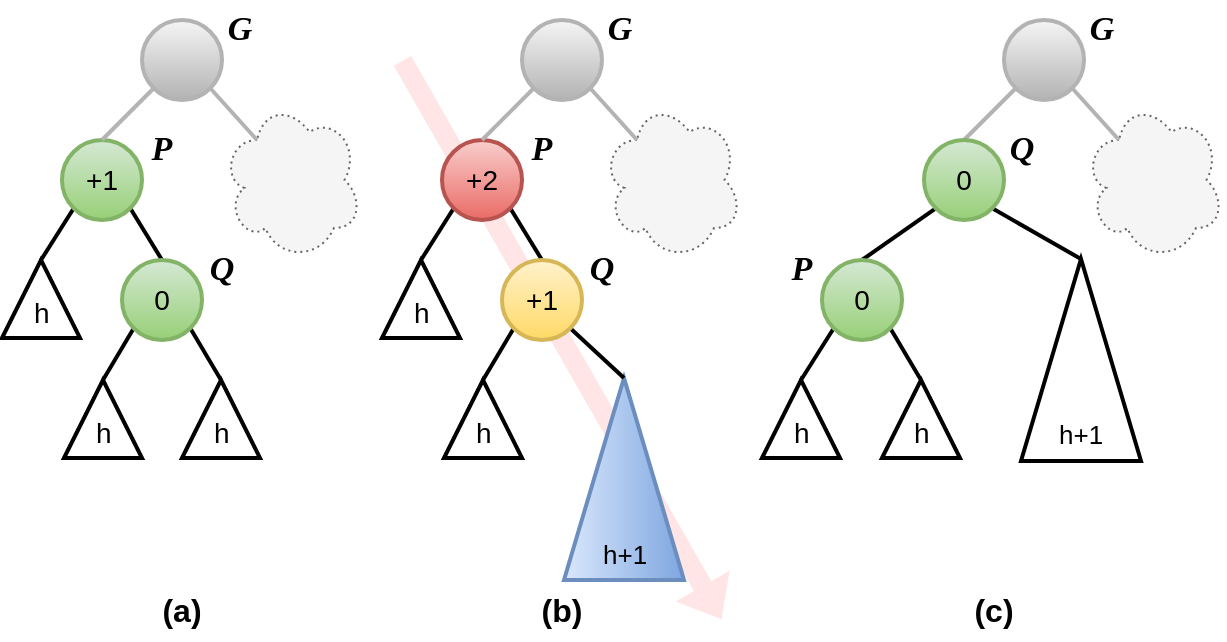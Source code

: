 <mxfile version="24.7.17">
  <diagram name="Page-1" id="o7d_l9rEFAbDWQx9tQcT">
    <mxGraphModel dx="1244" dy="851" grid="1" gridSize="10" guides="1" tooltips="1" connect="1" arrows="1" fold="1" page="1" pageScale="1" pageWidth="850" pageHeight="1100" math="1" shadow="0">
      <root>
        <mxCell id="0" />
        <mxCell id="1" parent="0" />
        <mxCell id="H6wcMH0bgr71Bk92z9qr-4" value="" style="group" vertex="1" connectable="0" parent="1">
          <mxGeometry x="40" y="40" width="611" height="320" as="geometry" />
        </mxCell>
        <mxCell id="pZ9tJHDrhh_KwONNmrHl-36" value="" style="group" parent="H6wcMH0bgr71Bk92z9qr-4" vertex="1" connectable="0">
          <mxGeometry width="180" height="229" as="geometry" />
        </mxCell>
        <mxCell id="pZ9tJHDrhh_KwONNmrHl-4" style="rounded=0;orthogonalLoop=1;jettySize=auto;html=1;exitX=1;exitY=1;exitDx=0;exitDy=0;entryX=0.5;entryY=0;entryDx=0;entryDy=0;endArrow=none;endFill=0;strokeWidth=2;" parent="pZ9tJHDrhh_KwONNmrHl-36" source="pZ9tJHDrhh_KwONNmrHl-2" target="pZ9tJHDrhh_KwONNmrHl-3" edge="1">
          <mxGeometry relative="1" as="geometry" />
        </mxCell>
        <mxCell id="pZ9tJHDrhh_KwONNmrHl-10" style="edgeStyle=none;shape=connector;rounded=0;orthogonalLoop=1;jettySize=auto;html=1;exitX=0;exitY=1;exitDx=0;exitDy=0;entryX=1;entryY=0.5;entryDx=0;entryDy=0;strokeColor=default;strokeWidth=2;align=center;verticalAlign=middle;fontFamily=Helvetica;fontSize=11;fontColor=default;labelBackgroundColor=default;endArrow=none;endFill=0;" parent="pZ9tJHDrhh_KwONNmrHl-36" source="pZ9tJHDrhh_KwONNmrHl-2" target="pZ9tJHDrhh_KwONNmrHl-6" edge="1">
          <mxGeometry relative="1" as="geometry" />
        </mxCell>
        <mxCell id="pZ9tJHDrhh_KwONNmrHl-2" value="+1" style="ellipse;whiteSpace=wrap;html=1;aspect=fixed;fillColor=#d5e8d4;strokeColor=#82b366;gradientColor=#97d077;strokeWidth=2;fontSize=14;" parent="pZ9tJHDrhh_KwONNmrHl-36" vertex="1">
          <mxGeometry x="30" y="70" width="40" height="40" as="geometry" />
        </mxCell>
        <mxCell id="pZ9tJHDrhh_KwONNmrHl-14" style="edgeStyle=none;shape=connector;rounded=0;orthogonalLoop=1;jettySize=auto;html=1;exitX=0;exitY=1;exitDx=0;exitDy=0;entryX=1;entryY=0.5;entryDx=0;entryDy=0;strokeColor=default;strokeWidth=2;align=center;verticalAlign=middle;fontFamily=Helvetica;fontSize=11;fontColor=default;labelBackgroundColor=default;endArrow=none;endFill=0;" parent="pZ9tJHDrhh_KwONNmrHl-36" source="pZ9tJHDrhh_KwONNmrHl-3" target="pZ9tJHDrhh_KwONNmrHl-12" edge="1">
          <mxGeometry relative="1" as="geometry" />
        </mxCell>
        <mxCell id="pZ9tJHDrhh_KwONNmrHl-15" style="edgeStyle=none;shape=connector;rounded=0;orthogonalLoop=1;jettySize=auto;html=1;exitX=1;exitY=1;exitDx=0;exitDy=0;entryX=1;entryY=0.5;entryDx=0;entryDy=0;strokeColor=default;strokeWidth=2;align=center;verticalAlign=middle;fontFamily=Helvetica;fontSize=11;fontColor=default;labelBackgroundColor=default;endArrow=none;endFill=0;" parent="pZ9tJHDrhh_KwONNmrHl-36" source="pZ9tJHDrhh_KwONNmrHl-3" target="pZ9tJHDrhh_KwONNmrHl-13" edge="1">
          <mxGeometry relative="1" as="geometry" />
        </mxCell>
        <mxCell id="pZ9tJHDrhh_KwONNmrHl-3" value="0" style="ellipse;whiteSpace=wrap;html=1;aspect=fixed;fillColor=#d5e8d4;strokeColor=#82b366;gradientColor=#97d077;strokeWidth=2;fontSize=14;" parent="pZ9tJHDrhh_KwONNmrHl-36" vertex="1">
          <mxGeometry x="60" y="130" width="40" height="40" as="geometry" />
        </mxCell>
        <mxCell id="pZ9tJHDrhh_KwONNmrHl-6" value="h&lt;div style=&quot;font-size: 14px;&quot;&gt;&lt;br style=&quot;font-size: 14px;&quot;&gt;&lt;/div&gt;" style="triangle;whiteSpace=wrap;html=1;fontFamily=Helvetica;fontSize=14;fontColor=default;labelBackgroundColor=none;rotation=-90;textDirection=vertical-lr;strokeWidth=2;" parent="pZ9tJHDrhh_KwONNmrHl-36" vertex="1">
          <mxGeometry y="130" width="39" height="39" as="geometry" />
        </mxCell>
        <mxCell id="pZ9tJHDrhh_KwONNmrHl-12" value="h&lt;div style=&quot;font-size: 14px;&quot;&gt;&lt;br style=&quot;font-size: 14px;&quot;&gt;&lt;/div&gt;" style="triangle;whiteSpace=wrap;html=1;fontFamily=Helvetica;fontSize=14;fontColor=default;labelBackgroundColor=none;rotation=-90;textDirection=vertical-lr;strokeWidth=2;" parent="pZ9tJHDrhh_KwONNmrHl-36" vertex="1">
          <mxGeometry x="31" y="190" width="39" height="39" as="geometry" />
        </mxCell>
        <mxCell id="pZ9tJHDrhh_KwONNmrHl-13" value="h&lt;div style=&quot;font-size: 14px;&quot;&gt;&lt;br style=&quot;font-size: 14px;&quot;&gt;&lt;/div&gt;" style="triangle;whiteSpace=wrap;html=1;fontFamily=Helvetica;fontSize=14;fontColor=default;labelBackgroundColor=none;rotation=-90;textDirection=vertical-lr;strokeWidth=2;" parent="pZ9tJHDrhh_KwONNmrHl-36" vertex="1">
          <mxGeometry x="90" y="190" width="39" height="39" as="geometry" />
        </mxCell>
        <mxCell id="pZ9tJHDrhh_KwONNmrHl-16" value="P" style="text;html=1;align=center;verticalAlign=middle;whiteSpace=wrap;rounded=0;fontFamily=Times New Roman;fontSize=17;fontColor=default;labelBackgroundColor=default;fontStyle=3" parent="pZ9tJHDrhh_KwONNmrHl-36" vertex="1">
          <mxGeometry x="70" y="60" width="20" height="30" as="geometry" />
        </mxCell>
        <mxCell id="pZ9tJHDrhh_KwONNmrHl-17" value="Q" style="text;html=1;align=center;verticalAlign=middle;whiteSpace=wrap;rounded=0;fontFamily=Times New Roman;fontSize=17;fontColor=default;labelBackgroundColor=default;fontStyle=3" parent="pZ9tJHDrhh_KwONNmrHl-36" vertex="1">
          <mxGeometry x="100" y="120" width="20" height="30" as="geometry" />
        </mxCell>
        <mxCell id="pZ9tJHDrhh_KwONNmrHl-32" style="edgeStyle=none;shape=connector;rounded=0;orthogonalLoop=1;jettySize=auto;html=1;exitX=0;exitY=1;exitDx=0;exitDy=0;entryX=0.5;entryY=0;entryDx=0;entryDy=0;strokeColor=#B3B3B3;strokeWidth=2;align=center;verticalAlign=middle;fontFamily=Helvetica;fontSize=11;fontColor=default;labelBackgroundColor=default;endArrow=none;endFill=0;" parent="pZ9tJHDrhh_KwONNmrHl-36" source="pZ9tJHDrhh_KwONNmrHl-31" target="pZ9tJHDrhh_KwONNmrHl-2" edge="1">
          <mxGeometry relative="1" as="geometry" />
        </mxCell>
        <mxCell id="pZ9tJHDrhh_KwONNmrHl-31" value="" style="ellipse;whiteSpace=wrap;html=1;aspect=fixed;fillColor=#f5f5f5;strokeColor=#B3B3B3;gradientColor=#b3b3b3;strokeWidth=2;fontSize=14;" parent="pZ9tJHDrhh_KwONNmrHl-36" vertex="1">
          <mxGeometry x="70" y="10" width="40" height="40" as="geometry" />
        </mxCell>
        <mxCell id="pZ9tJHDrhh_KwONNmrHl-33" value="" style="ellipse;shape=cloud;whiteSpace=wrap;html=1;fontFamily=Helvetica;fontSize=11;fontColor=#333333;labelBackgroundColor=default;dashed=1;dashPattern=1 2;strokeColor=#666666;fillColor=#f5f5f5;" parent="pZ9tJHDrhh_KwONNmrHl-36" vertex="1">
          <mxGeometry x="110" y="50" width="70" height="80" as="geometry" />
        </mxCell>
        <mxCell id="pZ9tJHDrhh_KwONNmrHl-34" style="edgeStyle=none;shape=connector;rounded=0;orthogonalLoop=1;jettySize=auto;html=1;exitX=1;exitY=1;exitDx=0;exitDy=0;entryX=0.25;entryY=0.25;entryDx=0;entryDy=0;entryPerimeter=0;strokeColor=#B3B3B3;strokeWidth=2;align=center;verticalAlign=middle;fontFamily=Helvetica;fontSize=11;fontColor=default;labelBackgroundColor=default;endArrow=none;endFill=0;" parent="pZ9tJHDrhh_KwONNmrHl-36" source="pZ9tJHDrhh_KwONNmrHl-31" target="pZ9tJHDrhh_KwONNmrHl-33" edge="1">
          <mxGeometry relative="1" as="geometry" />
        </mxCell>
        <mxCell id="pZ9tJHDrhh_KwONNmrHl-35" value="G" style="text;html=1;align=center;verticalAlign=middle;whiteSpace=wrap;rounded=0;fontFamily=Times New Roman;fontSize=17;fontColor=#000000;labelBackgroundColor=default;fontStyle=3;strokeColor=none;" parent="pZ9tJHDrhh_KwONNmrHl-36" vertex="1">
          <mxGeometry x="109" width="20" height="30" as="geometry" />
        </mxCell>
        <mxCell id="pZ9tJHDrhh_KwONNmrHl-76" value="&lt;font style=&quot;font-size: 16px;&quot;&gt;&lt;b&gt;(a)&lt;/b&gt;&lt;/font&gt;" style="text;html=1;align=center;verticalAlign=middle;whiteSpace=wrap;rounded=0;fontFamily=Helvetica;fontSize=11;fontColor=default;labelBackgroundColor=default;" parent="H6wcMH0bgr71Bk92z9qr-4" vertex="1">
          <mxGeometry x="60" y="290" width="60" height="30" as="geometry" />
        </mxCell>
        <mxCell id="pZ9tJHDrhh_KwONNmrHl-78" value="&lt;font style=&quot;font-size: 16px;&quot;&gt;&lt;b&gt;(c)&lt;/b&gt;&lt;/font&gt;" style="text;html=1;align=center;verticalAlign=middle;whiteSpace=wrap;rounded=0;fontFamily=Helvetica;fontSize=11;fontColor=default;labelBackgroundColor=default;" parent="H6wcMH0bgr71Bk92z9qr-4" vertex="1">
          <mxGeometry x="465.5" y="290" width="60" height="30" as="geometry" />
        </mxCell>
        <mxCell id="pZ9tJHDrhh_KwONNmrHl-79" value="" style="group" parent="H6wcMH0bgr71Bk92z9qr-4" vertex="1" connectable="0">
          <mxGeometry x="380" width="231" height="230.5" as="geometry" />
        </mxCell>
        <mxCell id="pZ9tJHDrhh_KwONNmrHl-58" value="&lt;div style=&quot;font-size: 13px;&quot;&gt;h+1&lt;br&gt;&lt;br&gt;&lt;br&gt;&lt;br&gt;&lt;br&gt;&lt;br&gt;&lt;/div&gt;" style="triangle;whiteSpace=wrap;html=1;fontFamily=Helvetica;fontSize=14;labelBackgroundColor=none;rotation=-90;textDirection=vertical-lr;strokeWidth=2;align=center;verticalAlign=middle;" parent="pZ9tJHDrhh_KwONNmrHl-79" vertex="1">
          <mxGeometry x="109" y="150" width="101" height="60" as="geometry" />
        </mxCell>
        <mxCell id="pZ9tJHDrhh_KwONNmrHl-59" style="rounded=0;orthogonalLoop=1;jettySize=auto;html=1;exitX=1;exitY=1;exitDx=0;exitDy=0;endArrow=none;endFill=0;strokeWidth=2;entryX=1;entryY=0.5;entryDx=0;entryDy=0;" parent="pZ9tJHDrhh_KwONNmrHl-79" source="pZ9tJHDrhh_KwONNmrHl-61" target="pZ9tJHDrhh_KwONNmrHl-58" edge="1">
          <mxGeometry relative="1" as="geometry">
            <mxPoint x="110" y="110" as="targetPoint" />
          </mxGeometry>
        </mxCell>
        <mxCell id="pZ9tJHDrhh_KwONNmrHl-60" style="edgeStyle=none;shape=connector;rounded=0;orthogonalLoop=1;jettySize=auto;html=1;exitX=0;exitY=1;exitDx=0;exitDy=0;strokeColor=default;strokeWidth=2;align=center;verticalAlign=middle;fontFamily=Helvetica;fontSize=11;fontColor=default;labelBackgroundColor=default;endArrow=none;endFill=0;entryX=0.5;entryY=0;entryDx=0;entryDy=0;" parent="pZ9tJHDrhh_KwONNmrHl-79" source="pZ9tJHDrhh_KwONNmrHl-61" target="pZ9tJHDrhh_KwONNmrHl-64" edge="1">
          <mxGeometry relative="1" as="geometry">
            <mxPoint x="50" y="120" as="targetPoint" />
          </mxGeometry>
        </mxCell>
        <mxCell id="pZ9tJHDrhh_KwONNmrHl-62" style="edgeStyle=none;shape=connector;rounded=0;orthogonalLoop=1;jettySize=auto;html=1;exitX=0;exitY=1;exitDx=0;exitDy=0;entryX=1;entryY=0.5;entryDx=0;entryDy=0;strokeColor=default;strokeWidth=2;align=center;verticalAlign=middle;fontFamily=Helvetica;fontSize=11;fontColor=default;labelBackgroundColor=default;endArrow=none;endFill=0;" parent="pZ9tJHDrhh_KwONNmrHl-79" source="pZ9tJHDrhh_KwONNmrHl-64" target="pZ9tJHDrhh_KwONNmrHl-66" edge="1">
          <mxGeometry relative="1" as="geometry" />
        </mxCell>
        <mxCell id="pZ9tJHDrhh_KwONNmrHl-63" style="edgeStyle=none;shape=connector;rounded=0;orthogonalLoop=1;jettySize=auto;html=1;exitX=1;exitY=1;exitDx=0;exitDy=0;strokeColor=default;strokeWidth=2;align=center;verticalAlign=middle;fontFamily=Helvetica;fontSize=11;fontColor=default;labelBackgroundColor=default;endArrow=none;endFill=0;entryX=1;entryY=0.5;entryDx=0;entryDy=0;" parent="pZ9tJHDrhh_KwONNmrHl-79" source="pZ9tJHDrhh_KwONNmrHl-64" target="pZ9tJHDrhh_KwONNmrHl-65" edge="1">
          <mxGeometry relative="1" as="geometry">
            <mxPoint x="160" y="200" as="targetPoint" />
          </mxGeometry>
        </mxCell>
        <mxCell id="pZ9tJHDrhh_KwONNmrHl-64" value="0" style="ellipse;whiteSpace=wrap;html=1;aspect=fixed;fillColor=#d5e8d4;strokeColor=#82b366;gradientColor=#97d077;strokeWidth=2;fontSize=14;" parent="pZ9tJHDrhh_KwONNmrHl-79" vertex="1">
          <mxGeometry x="30" y="130" width="40" height="40" as="geometry" />
        </mxCell>
        <mxCell id="pZ9tJHDrhh_KwONNmrHl-65" value="h&lt;div style=&quot;font-size: 14px;&quot;&gt;&lt;br style=&quot;font-size: 14px;&quot;&gt;&lt;/div&gt;" style="triangle;whiteSpace=wrap;html=1;fontFamily=Helvetica;fontSize=14;fontColor=default;labelBackgroundColor=none;rotation=-90;textDirection=vertical-lr;strokeWidth=2;" parent="pZ9tJHDrhh_KwONNmrHl-79" vertex="1">
          <mxGeometry x="60" y="190" width="39" height="39" as="geometry" />
        </mxCell>
        <mxCell id="pZ9tJHDrhh_KwONNmrHl-66" value="h&lt;div style=&quot;font-size: 14px;&quot;&gt;&lt;br style=&quot;font-size: 14px;&quot;&gt;&lt;/div&gt;" style="triangle;whiteSpace=wrap;html=1;fontFamily=Helvetica;fontSize=14;fontColor=default;labelBackgroundColor=none;rotation=-90;textDirection=vertical-lr;strokeWidth=2;" parent="pZ9tJHDrhh_KwONNmrHl-79" vertex="1">
          <mxGeometry y="190" width="39" height="39" as="geometry" />
        </mxCell>
        <mxCell id="pZ9tJHDrhh_KwONNmrHl-67" value="P" style="text;html=1;align=center;verticalAlign=middle;whiteSpace=wrap;rounded=0;fontFamily=Times New Roman;fontSize=17;fontColor=default;labelBackgroundColor=default;fontStyle=3" parent="pZ9tJHDrhh_KwONNmrHl-79" vertex="1">
          <mxGeometry x="10" y="120" width="20" height="30" as="geometry" />
        </mxCell>
        <mxCell id="pZ9tJHDrhh_KwONNmrHl-69" style="edgeStyle=none;shape=connector;rounded=0;orthogonalLoop=1;jettySize=auto;html=1;exitX=0;exitY=1;exitDx=0;exitDy=0;entryX=0.5;entryY=0;entryDx=0;entryDy=0;strokeColor=#B3B3B3;strokeWidth=2;align=center;verticalAlign=middle;fontFamily=Helvetica;fontSize=11;fontColor=default;labelBackgroundColor=default;endArrow=none;endFill=0;" parent="pZ9tJHDrhh_KwONNmrHl-79" source="pZ9tJHDrhh_KwONNmrHl-70" target="pZ9tJHDrhh_KwONNmrHl-61" edge="1">
          <mxGeometry relative="1" as="geometry" />
        </mxCell>
        <mxCell id="pZ9tJHDrhh_KwONNmrHl-71" value="" style="ellipse;shape=cloud;whiteSpace=wrap;html=1;fontFamily=Helvetica;fontSize=11;fontColor=#333333;labelBackgroundColor=default;dashed=1;dashPattern=1 2;strokeColor=#666666;fillColor=#f5f5f5;" parent="pZ9tJHDrhh_KwONNmrHl-79" vertex="1">
          <mxGeometry x="161" y="50" width="70" height="80" as="geometry" />
        </mxCell>
        <mxCell id="pZ9tJHDrhh_KwONNmrHl-72" style="edgeStyle=none;shape=connector;rounded=0;orthogonalLoop=1;jettySize=auto;html=1;exitX=1;exitY=1;exitDx=0;exitDy=0;entryX=0.25;entryY=0.25;entryDx=0;entryDy=0;entryPerimeter=0;strokeColor=#B3B3B3;strokeWidth=2;align=center;verticalAlign=middle;fontFamily=Helvetica;fontSize=11;fontColor=default;labelBackgroundColor=default;endArrow=none;endFill=0;" parent="pZ9tJHDrhh_KwONNmrHl-79" source="pZ9tJHDrhh_KwONNmrHl-70" target="pZ9tJHDrhh_KwONNmrHl-71" edge="1">
          <mxGeometry relative="1" as="geometry" />
        </mxCell>
        <mxCell id="pZ9tJHDrhh_KwONNmrHl-74" value="" style="group" parent="pZ9tJHDrhh_KwONNmrHl-79" vertex="1" connectable="0">
          <mxGeometry x="81" y="60" width="59" height="50" as="geometry" />
        </mxCell>
        <mxCell id="pZ9tJHDrhh_KwONNmrHl-61" value="0" style="ellipse;whiteSpace=wrap;html=1;aspect=fixed;fillColor=#d5e8d4;strokeColor=#82b366;gradientColor=#97d077;strokeWidth=2;fontSize=14;" parent="pZ9tJHDrhh_KwONNmrHl-74" vertex="1">
          <mxGeometry y="10" width="40" height="40" as="geometry" />
        </mxCell>
        <mxCell id="pZ9tJHDrhh_KwONNmrHl-68" value="Q" style="text;html=1;align=center;verticalAlign=middle;whiteSpace=wrap;rounded=0;fontFamily=Times New Roman;fontSize=17;fontColor=default;labelBackgroundColor=default;fontStyle=3" parent="pZ9tJHDrhh_KwONNmrHl-74" vertex="1">
          <mxGeometry x="39" width="20" height="30" as="geometry" />
        </mxCell>
        <mxCell id="pZ9tJHDrhh_KwONNmrHl-75" value="" style="group;fontColor=#B3B3B3;" parent="pZ9tJHDrhh_KwONNmrHl-79" vertex="1" connectable="0">
          <mxGeometry x="121" width="59" height="50" as="geometry" />
        </mxCell>
        <mxCell id="pZ9tJHDrhh_KwONNmrHl-70" value="" style="ellipse;whiteSpace=wrap;html=1;aspect=fixed;fillColor=#f5f5f5;strokeColor=#B3B3B3;gradientColor=#b3b3b3;strokeWidth=2;fontSize=14;align=center;verticalAlign=middle;fontFamily=Helvetica;fontColor=default;" parent="pZ9tJHDrhh_KwONNmrHl-75" vertex="1">
          <mxGeometry y="10" width="40" height="40" as="geometry" />
        </mxCell>
        <mxCell id="pZ9tJHDrhh_KwONNmrHl-73" value="G" style="text;html=1;align=center;verticalAlign=middle;whiteSpace=wrap;rounded=0;fontFamily=Times New Roman;fontSize=17;fontColor=#000000;labelBackgroundColor=default;fontStyle=3" parent="pZ9tJHDrhh_KwONNmrHl-75" vertex="1">
          <mxGeometry x="39" width="20" height="30" as="geometry" />
        </mxCell>
        <mxCell id="H6wcMH0bgr71Bk92z9qr-2" value="" style="group" vertex="1" connectable="0" parent="H6wcMH0bgr71Bk92z9qr-4">
          <mxGeometry x="190" width="180" height="320" as="geometry" />
        </mxCell>
        <mxCell id="H6wcMH0bgr71Bk92z9qr-1" value="" style="shape=flexArrow;endArrow=classic;html=1;rounded=0;fillColor=#ffcccc;strokeColor=none;opacity=50;" edge="1" parent="H6wcMH0bgr71Bk92z9qr-2">
          <mxGeometry width="50" height="50" relative="1" as="geometry">
            <mxPoint x="10" y="30" as="sourcePoint" />
            <mxPoint x="170" y="310" as="targetPoint" />
          </mxGeometry>
        </mxCell>
        <mxCell id="pZ9tJHDrhh_KwONNmrHl-37" value="&lt;div style=&quot;font-size: 13px;&quot;&gt;h+1&lt;br&gt;&lt;br&gt;&lt;br&gt;&lt;br&gt;&lt;br&gt;&lt;br&gt;&lt;/div&gt;" style="triangle;whiteSpace=wrap;html=1;fontFamily=Helvetica;fontSize=14;labelBackgroundColor=none;rotation=-90;textDirection=vertical-lr;strokeWidth=2;fillColor=#dae8fc;gradientColor=#7ea6e0;strokeColor=#6c8ebf;" parent="H6wcMH0bgr71Bk92z9qr-2" vertex="1">
          <mxGeometry x="70.5" y="209.5" width="101" height="60" as="geometry" />
        </mxCell>
        <mxCell id="pZ9tJHDrhh_KwONNmrHl-40" style="rounded=0;orthogonalLoop=1;jettySize=auto;html=1;exitX=1;exitY=1;exitDx=0;exitDy=0;entryX=0.5;entryY=0;entryDx=0;entryDy=0;endArrow=none;endFill=0;strokeWidth=2;" parent="H6wcMH0bgr71Bk92z9qr-2" source="pZ9tJHDrhh_KwONNmrHl-42" target="pZ9tJHDrhh_KwONNmrHl-45" edge="1">
          <mxGeometry relative="1" as="geometry" />
        </mxCell>
        <mxCell id="pZ9tJHDrhh_KwONNmrHl-41" style="edgeStyle=none;shape=connector;rounded=0;orthogonalLoop=1;jettySize=auto;html=1;exitX=0;exitY=1;exitDx=0;exitDy=0;entryX=1;entryY=0.5;entryDx=0;entryDy=0;strokeColor=default;strokeWidth=2;align=center;verticalAlign=middle;fontFamily=Helvetica;fontSize=11;fontColor=default;labelBackgroundColor=default;endArrow=none;endFill=0;" parent="H6wcMH0bgr71Bk92z9qr-2" source="pZ9tJHDrhh_KwONNmrHl-42" target="pZ9tJHDrhh_KwONNmrHl-46" edge="1">
          <mxGeometry relative="1" as="geometry" />
        </mxCell>
        <mxCell id="pZ9tJHDrhh_KwONNmrHl-42" value="+2" style="ellipse;whiteSpace=wrap;html=1;aspect=fixed;fillColor=#f8cecc;strokeColor=#b85450;gradientColor=#ea6b66;strokeWidth=2;fontSize=14;" parent="H6wcMH0bgr71Bk92z9qr-2" vertex="1">
          <mxGeometry x="30" y="70" width="40" height="40" as="geometry" />
        </mxCell>
        <mxCell id="pZ9tJHDrhh_KwONNmrHl-43" style="edgeStyle=none;shape=connector;rounded=0;orthogonalLoop=1;jettySize=auto;html=1;exitX=0;exitY=1;exitDx=0;exitDy=0;entryX=1;entryY=0.5;entryDx=0;entryDy=0;strokeColor=default;strokeWidth=2;align=center;verticalAlign=middle;fontFamily=Helvetica;fontSize=11;fontColor=default;labelBackgroundColor=default;endArrow=none;endFill=0;" parent="H6wcMH0bgr71Bk92z9qr-2" source="pZ9tJHDrhh_KwONNmrHl-45" target="pZ9tJHDrhh_KwONNmrHl-47" edge="1">
          <mxGeometry relative="1" as="geometry" />
        </mxCell>
        <mxCell id="pZ9tJHDrhh_KwONNmrHl-44" style="edgeStyle=none;shape=connector;rounded=0;orthogonalLoop=1;jettySize=auto;html=1;exitX=1;exitY=1;exitDx=0;exitDy=0;entryX=1;entryY=0.5;entryDx=0;entryDy=0;strokeColor=default;strokeWidth=2;align=center;verticalAlign=middle;fontFamily=Helvetica;fontSize=11;fontColor=default;labelBackgroundColor=default;endArrow=none;endFill=0;" parent="H6wcMH0bgr71Bk92z9qr-2" source="pZ9tJHDrhh_KwONNmrHl-45" target="pZ9tJHDrhh_KwONNmrHl-37" edge="1">
          <mxGeometry relative="1" as="geometry">
            <mxPoint x="109.5" y="190" as="targetPoint" />
          </mxGeometry>
        </mxCell>
        <mxCell id="pZ9tJHDrhh_KwONNmrHl-45" value="+1" style="ellipse;whiteSpace=wrap;html=1;aspect=fixed;fillColor=#fff2cc;strokeColor=#d6b656;gradientColor=#ffd966;strokeWidth=2;fontSize=14;" parent="H6wcMH0bgr71Bk92z9qr-2" vertex="1">
          <mxGeometry x="60" y="130" width="40" height="40" as="geometry" />
        </mxCell>
        <mxCell id="pZ9tJHDrhh_KwONNmrHl-46" value="h&lt;div style=&quot;font-size: 14px;&quot;&gt;&lt;br style=&quot;font-size: 14px;&quot;&gt;&lt;/div&gt;" style="triangle;whiteSpace=wrap;html=1;fontFamily=Helvetica;fontSize=14;fontColor=default;labelBackgroundColor=none;rotation=-90;textDirection=vertical-lr;strokeWidth=2;" parent="H6wcMH0bgr71Bk92z9qr-2" vertex="1">
          <mxGeometry y="130" width="39" height="39" as="geometry" />
        </mxCell>
        <mxCell id="pZ9tJHDrhh_KwONNmrHl-47" value="h&lt;div style=&quot;font-size: 14px;&quot;&gt;&lt;br style=&quot;font-size: 14px;&quot;&gt;&lt;/div&gt;" style="triangle;whiteSpace=wrap;html=1;fontFamily=Helvetica;fontSize=14;fontColor=default;labelBackgroundColor=none;rotation=-90;textDirection=vertical-lr;strokeWidth=2;" parent="H6wcMH0bgr71Bk92z9qr-2" vertex="1">
          <mxGeometry x="31" y="190" width="39" height="39" as="geometry" />
        </mxCell>
        <mxCell id="pZ9tJHDrhh_KwONNmrHl-49" value="P" style="text;html=1;align=center;verticalAlign=middle;whiteSpace=wrap;rounded=0;fontFamily=Times New Roman;fontSize=17;fontColor=default;labelBackgroundColor=default;fontStyle=3" parent="H6wcMH0bgr71Bk92z9qr-2" vertex="1">
          <mxGeometry x="70" y="60" width="20" height="30" as="geometry" />
        </mxCell>
        <mxCell id="pZ9tJHDrhh_KwONNmrHl-50" value="Q" style="text;html=1;align=center;verticalAlign=middle;whiteSpace=wrap;rounded=0;fontFamily=Times New Roman;fontSize=17;fontColor=default;labelBackgroundColor=default;fontStyle=3" parent="H6wcMH0bgr71Bk92z9qr-2" vertex="1">
          <mxGeometry x="100" y="120" width="20" height="30" as="geometry" />
        </mxCell>
        <mxCell id="pZ9tJHDrhh_KwONNmrHl-51" style="edgeStyle=none;shape=connector;rounded=0;orthogonalLoop=1;jettySize=auto;html=1;exitX=0;exitY=1;exitDx=0;exitDy=0;entryX=0.5;entryY=0;entryDx=0;entryDy=0;strokeColor=#B3B3B3;strokeWidth=2;align=center;verticalAlign=middle;fontFamily=Helvetica;fontSize=11;fontColor=default;labelBackgroundColor=default;endArrow=none;endFill=0;" parent="H6wcMH0bgr71Bk92z9qr-2" source="pZ9tJHDrhh_KwONNmrHl-52" target="pZ9tJHDrhh_KwONNmrHl-42" edge="1">
          <mxGeometry relative="1" as="geometry" />
        </mxCell>
        <mxCell id="pZ9tJHDrhh_KwONNmrHl-52" value="" style="ellipse;whiteSpace=wrap;html=1;aspect=fixed;fillColor=#f5f5f5;strokeColor=#B3B3B3;gradientColor=#b3b3b3;strokeWidth=2;fontSize=14;align=center;verticalAlign=middle;fontFamily=Helvetica;fontColor=default;" parent="H6wcMH0bgr71Bk92z9qr-2" vertex="1">
          <mxGeometry x="70" y="10" width="40" height="40" as="geometry" />
        </mxCell>
        <mxCell id="pZ9tJHDrhh_KwONNmrHl-53" value="" style="ellipse;shape=cloud;whiteSpace=wrap;html=1;fontFamily=Helvetica;fontSize=11;fontColor=#333333;labelBackgroundColor=default;dashed=1;dashPattern=1 2;strokeColor=#666666;fillColor=#f5f5f5;" parent="H6wcMH0bgr71Bk92z9qr-2" vertex="1">
          <mxGeometry x="110" y="50" width="70" height="80" as="geometry" />
        </mxCell>
        <mxCell id="pZ9tJHDrhh_KwONNmrHl-54" style="edgeStyle=none;shape=connector;rounded=0;orthogonalLoop=1;jettySize=auto;html=1;exitX=1;exitY=1;exitDx=0;exitDy=0;entryX=0.25;entryY=0.25;entryDx=0;entryDy=0;entryPerimeter=0;strokeColor=#B3B3B3;strokeWidth=2;align=center;verticalAlign=middle;fontFamily=Helvetica;fontSize=11;fontColor=default;labelBackgroundColor=default;endArrow=none;endFill=0;" parent="H6wcMH0bgr71Bk92z9qr-2" source="pZ9tJHDrhh_KwONNmrHl-52" target="pZ9tJHDrhh_KwONNmrHl-53" edge="1">
          <mxGeometry relative="1" as="geometry" />
        </mxCell>
        <mxCell id="pZ9tJHDrhh_KwONNmrHl-55" value="G" style="text;html=1;align=center;verticalAlign=middle;whiteSpace=wrap;rounded=0;fontFamily=Times New Roman;fontSize=17;fontColor=#000000;labelBackgroundColor=default;fontStyle=3" parent="H6wcMH0bgr71Bk92z9qr-2" vertex="1">
          <mxGeometry x="109" width="20" height="30" as="geometry" />
        </mxCell>
        <mxCell id="pZ9tJHDrhh_KwONNmrHl-77" value="&lt;font style=&quot;font-size: 16px;&quot;&gt;&lt;b&gt;(b)&lt;/b&gt;&lt;/font&gt;" style="text;html=1;align=center;verticalAlign=middle;whiteSpace=wrap;rounded=0;fontFamily=Helvetica;fontSize=11;fontColor=default;labelBackgroundColor=default;" parent="H6wcMH0bgr71Bk92z9qr-2" vertex="1">
          <mxGeometry x="60" y="290" width="60" height="30" as="geometry" />
        </mxCell>
      </root>
    </mxGraphModel>
  </diagram>
</mxfile>
